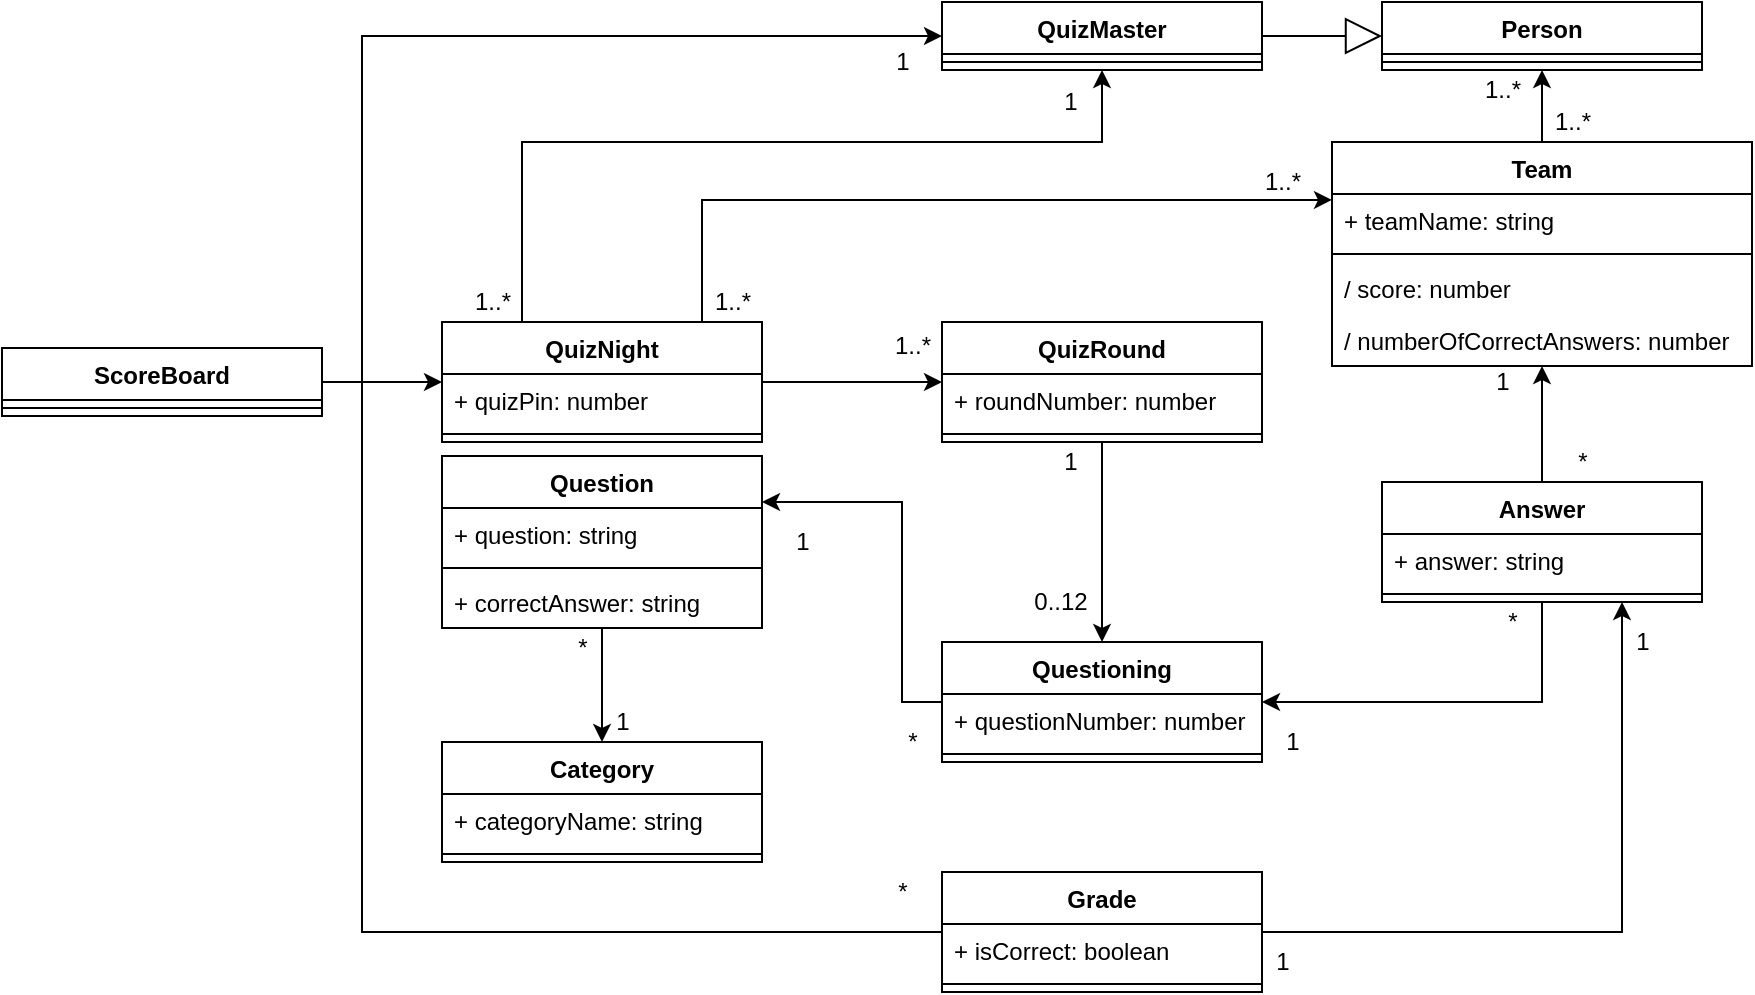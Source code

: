 <mxfile version="13.7.9" type="github">
  <diagram id="r_QWfCS0-fJkpJQczVmZ" name="Page-1">
    <mxGraphModel dx="2249" dy="794" grid="1" gridSize="10" guides="1" tooltips="1" connect="1" arrows="1" fold="1" page="1" pageScale="1" pageWidth="827" pageHeight="1169" math="0" shadow="0">
      <root>
        <mxCell id="0" />
        <mxCell id="1" parent="0" />
        <mxCell id="SeN86KywqC2dADdFLRv4-41" style="edgeStyle=orthogonalEdgeStyle;rounded=0;orthogonalLoop=1;jettySize=auto;html=1;" edge="1" parent="1" source="SeN86KywqC2dADdFLRv4-18" target="SeN86KywqC2dADdFLRv4-21">
          <mxGeometry relative="1" as="geometry" />
        </mxCell>
        <mxCell id="SeN86KywqC2dADdFLRv4-40" style="edgeStyle=orthogonalEdgeStyle;rounded=0;orthogonalLoop=1;jettySize=auto;html=1;entryX=0.5;entryY=1;entryDx=0;entryDy=0;" edge="1" parent="1" source="SeN86KywqC2dADdFLRv4-21" target="SeN86KywqC2dADdFLRv4-24">
          <mxGeometry relative="1" as="geometry" />
        </mxCell>
        <mxCell id="SeN86KywqC2dADdFLRv4-36" style="edgeStyle=orthogonalEdgeStyle;rounded=0;orthogonalLoop=1;jettySize=auto;html=1;" edge="1" parent="1" source="SeN86KywqC2dADdFLRv4-27" target="SeN86KywqC2dADdFLRv4-33">
          <mxGeometry relative="1" as="geometry" />
        </mxCell>
        <mxCell id="SeN86KywqC2dADdFLRv4-39" style="edgeStyle=orthogonalEdgeStyle;rounded=0;orthogonalLoop=1;jettySize=auto;html=1;entryX=0;entryY=0.115;entryDx=0;entryDy=0;entryPerimeter=0;" edge="1" parent="1" source="SeN86KywqC2dADdFLRv4-27" target="SeN86KywqC2dADdFLRv4-22">
          <mxGeometry relative="1" as="geometry">
            <Array as="points">
              <mxPoint x="220" y="189" />
            </Array>
          </mxGeometry>
        </mxCell>
        <mxCell id="SeN86KywqC2dADdFLRv4-58" style="edgeStyle=orthogonalEdgeStyle;rounded=0;orthogonalLoop=1;jettySize=auto;html=1;entryX=0.5;entryY=1;entryDx=0;entryDy=0;" edge="1" parent="1" source="SeN86KywqC2dADdFLRv4-27" target="SeN86KywqC2dADdFLRv4-48">
          <mxGeometry relative="1" as="geometry">
            <Array as="points">
              <mxPoint x="130" y="160" />
              <mxPoint x="420" y="160" />
            </Array>
          </mxGeometry>
        </mxCell>
        <mxCell id="SeN86KywqC2dADdFLRv4-27" value="QuizNight" style="swimlane;fontStyle=1;align=center;verticalAlign=top;childLayout=stackLayout;horizontal=1;startSize=26;horizontalStack=0;resizeParent=1;resizeParentMax=0;resizeLast=0;collapsible=1;marginBottom=0;" vertex="1" parent="1">
          <mxGeometry x="90" y="250" width="160" height="60" as="geometry" />
        </mxCell>
        <mxCell id="SeN86KywqC2dADdFLRv4-28" value="+ quizPin: number" style="text;strokeColor=none;fillColor=none;align=left;verticalAlign=top;spacingLeft=4;spacingRight=4;overflow=hidden;rotatable=0;points=[[0,0.5],[1,0.5]];portConstraint=eastwest;" vertex="1" parent="SeN86KywqC2dADdFLRv4-27">
          <mxGeometry y="26" width="160" height="26" as="geometry" />
        </mxCell>
        <mxCell id="SeN86KywqC2dADdFLRv4-29" value="" style="line;strokeWidth=1;fillColor=none;align=left;verticalAlign=middle;spacingTop=-1;spacingLeft=3;spacingRight=3;rotatable=0;labelPosition=right;points=[];portConstraint=eastwest;" vertex="1" parent="SeN86KywqC2dADdFLRv4-27">
          <mxGeometry y="52" width="160" height="8" as="geometry" />
        </mxCell>
        <mxCell id="SeN86KywqC2dADdFLRv4-37" style="edgeStyle=orthogonalEdgeStyle;rounded=0;orthogonalLoop=1;jettySize=auto;html=1;entryX=0.5;entryY=0;entryDx=0;entryDy=0;" edge="1" parent="1" source="SeN86KywqC2dADdFLRv4-33" target="SeN86KywqC2dADdFLRv4-43">
          <mxGeometry relative="1" as="geometry" />
        </mxCell>
        <mxCell id="SeN86KywqC2dADdFLRv4-33" value="QuizRound" style="swimlane;fontStyle=1;align=center;verticalAlign=top;childLayout=stackLayout;horizontal=1;startSize=26;horizontalStack=0;resizeParent=1;resizeParentMax=0;resizeLast=0;collapsible=1;marginBottom=0;" vertex="1" parent="1">
          <mxGeometry x="340" y="250" width="160" height="60" as="geometry" />
        </mxCell>
        <mxCell id="SeN86KywqC2dADdFLRv4-34" value="+ roundNumber: number" style="text;strokeColor=none;fillColor=none;align=left;verticalAlign=top;spacingLeft=4;spacingRight=4;overflow=hidden;rotatable=0;points=[[0,0.5],[1,0.5]];portConstraint=eastwest;" vertex="1" parent="SeN86KywqC2dADdFLRv4-33">
          <mxGeometry y="26" width="160" height="26" as="geometry" />
        </mxCell>
        <mxCell id="SeN86KywqC2dADdFLRv4-35" value="" style="line;strokeWidth=1;fillColor=none;align=left;verticalAlign=middle;spacingTop=-1;spacingLeft=3;spacingRight=3;rotatable=0;labelPosition=right;points=[];portConstraint=eastwest;" vertex="1" parent="SeN86KywqC2dADdFLRv4-33">
          <mxGeometry y="52" width="160" height="8" as="geometry" />
        </mxCell>
        <mxCell id="SeN86KywqC2dADdFLRv4-42" style="edgeStyle=orthogonalEdgeStyle;rounded=0;orthogonalLoop=1;jettySize=auto;html=1;" edge="1" parent="1" source="SeN86KywqC2dADdFLRv4-18" target="SeN86KywqC2dADdFLRv4-43">
          <mxGeometry relative="1" as="geometry">
            <mxPoint x="503.04" y="440.992" as="targetPoint" />
            <Array as="points">
              <mxPoint x="640" y="440" />
            </Array>
          </mxGeometry>
        </mxCell>
        <mxCell id="SeN86KywqC2dADdFLRv4-18" value="Answer" style="swimlane;fontStyle=1;align=center;verticalAlign=top;childLayout=stackLayout;horizontal=1;startSize=26;horizontalStack=0;resizeParent=1;resizeParentMax=0;resizeLast=0;collapsible=1;marginBottom=0;" vertex="1" parent="1">
          <mxGeometry x="560" y="330" width="160" height="60" as="geometry" />
        </mxCell>
        <mxCell id="SeN86KywqC2dADdFLRv4-19" value="+ answer: string" style="text;strokeColor=none;fillColor=none;align=left;verticalAlign=top;spacingLeft=4;spacingRight=4;overflow=hidden;rotatable=0;points=[[0,0.5],[1,0.5]];portConstraint=eastwest;" vertex="1" parent="SeN86KywqC2dADdFLRv4-18">
          <mxGeometry y="26" width="160" height="26" as="geometry" />
        </mxCell>
        <mxCell id="SeN86KywqC2dADdFLRv4-20" value="" style="line;strokeWidth=1;fillColor=none;align=left;verticalAlign=middle;spacingTop=-1;spacingLeft=3;spacingRight=3;rotatable=0;labelPosition=right;points=[];portConstraint=eastwest;" vertex="1" parent="SeN86KywqC2dADdFLRv4-18">
          <mxGeometry y="52" width="160" height="8" as="geometry" />
        </mxCell>
        <mxCell id="SeN86KywqC2dADdFLRv4-46" style="edgeStyle=orthogonalEdgeStyle;rounded=0;orthogonalLoop=1;jettySize=auto;html=1;" edge="1" parent="1" source="SeN86KywqC2dADdFLRv4-43" target="SeN86KywqC2dADdFLRv4-14">
          <mxGeometry relative="1" as="geometry">
            <Array as="points">
              <mxPoint x="320" y="440" />
              <mxPoint x="320" y="340" />
            </Array>
          </mxGeometry>
        </mxCell>
        <mxCell id="SeN86KywqC2dADdFLRv4-43" value="Questioning" style="swimlane;fontStyle=1;align=center;verticalAlign=top;childLayout=stackLayout;horizontal=1;startSize=26;horizontalStack=0;resizeParent=1;resizeParentMax=0;resizeLast=0;collapsible=1;marginBottom=0;" vertex="1" parent="1">
          <mxGeometry x="340" y="410" width="160" height="60" as="geometry" />
        </mxCell>
        <mxCell id="SeN86KywqC2dADdFLRv4-54" value="+ questionNumber: number" style="text;strokeColor=none;fillColor=none;align=left;verticalAlign=top;spacingLeft=4;spacingRight=4;overflow=hidden;rotatable=0;points=[[0,0.5],[1,0.5]];portConstraint=eastwest;" vertex="1" parent="SeN86KywqC2dADdFLRv4-43">
          <mxGeometry y="26" width="160" height="26" as="geometry" />
        </mxCell>
        <mxCell id="SeN86KywqC2dADdFLRv4-45" value="" style="line;strokeWidth=1;fillColor=none;align=left;verticalAlign=middle;spacingTop=-1;spacingLeft=3;spacingRight=3;rotatable=0;labelPosition=right;points=[];portConstraint=eastwest;" vertex="1" parent="SeN86KywqC2dADdFLRv4-43">
          <mxGeometry y="52" width="160" height="8" as="geometry" />
        </mxCell>
        <mxCell id="SeN86KywqC2dADdFLRv4-51" style="edgeStyle=orthogonalEdgeStyle;rounded=0;orthogonalLoop=1;jettySize=auto;html=1;" edge="1" parent="1" source="SeN86KywqC2dADdFLRv4-30" target="SeN86KywqC2dADdFLRv4-48">
          <mxGeometry relative="1" as="geometry">
            <Array as="points">
              <mxPoint x="50" y="555" />
              <mxPoint x="50" y="107" />
            </Array>
          </mxGeometry>
        </mxCell>
        <mxCell id="SeN86KywqC2dADdFLRv4-68" style="edgeStyle=orthogonalEdgeStyle;rounded=0;orthogonalLoop=1;jettySize=auto;html=1;entryX=0.75;entryY=1;entryDx=0;entryDy=0;" edge="1" parent="1" source="SeN86KywqC2dADdFLRv4-30" target="SeN86KywqC2dADdFLRv4-18">
          <mxGeometry relative="1" as="geometry" />
        </mxCell>
        <mxCell id="SeN86KywqC2dADdFLRv4-30" value="Grade" style="swimlane;fontStyle=1;align=center;verticalAlign=top;childLayout=stackLayout;horizontal=1;startSize=26;horizontalStack=0;resizeParent=1;resizeParentMax=0;resizeLast=0;collapsible=1;marginBottom=0;" vertex="1" parent="1">
          <mxGeometry x="340" y="525" width="160" height="60" as="geometry" />
        </mxCell>
        <mxCell id="SeN86KywqC2dADdFLRv4-31" value="+ isCorrect: boolean" style="text;strokeColor=none;fillColor=none;align=left;verticalAlign=top;spacingLeft=4;spacingRight=4;overflow=hidden;rotatable=0;points=[[0,0.5],[1,0.5]];portConstraint=eastwest;" vertex="1" parent="SeN86KywqC2dADdFLRv4-30">
          <mxGeometry y="26" width="160" height="26" as="geometry" />
        </mxCell>
        <mxCell id="SeN86KywqC2dADdFLRv4-32" value="" style="line;strokeWidth=1;fillColor=none;align=left;verticalAlign=middle;spacingTop=-1;spacingLeft=3;spacingRight=3;rotatable=0;labelPosition=right;points=[];portConstraint=eastwest;" vertex="1" parent="SeN86KywqC2dADdFLRv4-30">
          <mxGeometry y="52" width="160" height="8" as="geometry" />
        </mxCell>
        <mxCell id="SeN86KywqC2dADdFLRv4-52" value="" style="endArrow=block;endSize=16;endFill=0;html=1;" edge="1" parent="1" source="SeN86KywqC2dADdFLRv4-48" target="SeN86KywqC2dADdFLRv4-24">
          <mxGeometry width="160" relative="1" as="geometry">
            <mxPoint x="370" y="100" as="sourcePoint" />
            <mxPoint x="530" y="100" as="targetPoint" />
          </mxGeometry>
        </mxCell>
        <mxCell id="SeN86KywqC2dADdFLRv4-24" value="Person" style="swimlane;fontStyle=1;align=center;verticalAlign=top;childLayout=stackLayout;horizontal=1;startSize=26;horizontalStack=0;resizeParent=1;resizeParentMax=0;resizeLast=0;collapsible=1;marginBottom=0;" vertex="1" parent="1">
          <mxGeometry x="560" y="90" width="160" height="34" as="geometry" />
        </mxCell>
        <mxCell id="SeN86KywqC2dADdFLRv4-26" value="" style="line;strokeWidth=1;fillColor=none;align=left;verticalAlign=middle;spacingTop=-1;spacingLeft=3;spacingRight=3;rotatable=0;labelPosition=right;points=[];portConstraint=eastwest;" vertex="1" parent="SeN86KywqC2dADdFLRv4-24">
          <mxGeometry y="26" width="160" height="8" as="geometry" />
        </mxCell>
        <mxCell id="SeN86KywqC2dADdFLRv4-48" value="QuizMaster" style="swimlane;fontStyle=1;align=center;verticalAlign=top;childLayout=stackLayout;horizontal=1;startSize=26;horizontalStack=0;resizeParent=1;resizeParentMax=0;resizeLast=0;collapsible=1;marginBottom=0;" vertex="1" parent="1">
          <mxGeometry x="340" y="90" width="160" height="34" as="geometry" />
        </mxCell>
        <mxCell id="SeN86KywqC2dADdFLRv4-50" value="" style="line;strokeWidth=1;fillColor=none;align=left;verticalAlign=middle;spacingTop=-1;spacingLeft=3;spacingRight=3;rotatable=0;labelPosition=right;points=[];portConstraint=eastwest;" vertex="1" parent="SeN86KywqC2dADdFLRv4-48">
          <mxGeometry y="26" width="160" height="8" as="geometry" />
        </mxCell>
        <mxCell id="SeN86KywqC2dADdFLRv4-21" value="Team" style="swimlane;fontStyle=1;align=center;verticalAlign=top;childLayout=stackLayout;horizontal=1;startSize=26;horizontalStack=0;resizeParent=1;resizeParentMax=0;resizeLast=0;collapsible=1;marginBottom=0;" vertex="1" parent="1">
          <mxGeometry x="535" y="160" width="210" height="112" as="geometry" />
        </mxCell>
        <mxCell id="SeN86KywqC2dADdFLRv4-22" value="+ teamName: string" style="text;strokeColor=none;fillColor=none;align=left;verticalAlign=top;spacingLeft=4;spacingRight=4;overflow=hidden;rotatable=0;points=[[0,0.5],[1,0.5]];portConstraint=eastwest;" vertex="1" parent="SeN86KywqC2dADdFLRv4-21">
          <mxGeometry y="26" width="210" height="26" as="geometry" />
        </mxCell>
        <mxCell id="SeN86KywqC2dADdFLRv4-23" value="" style="line;strokeWidth=1;fillColor=none;align=left;verticalAlign=middle;spacingTop=-1;spacingLeft=3;spacingRight=3;rotatable=0;labelPosition=right;points=[];portConstraint=eastwest;" vertex="1" parent="SeN86KywqC2dADdFLRv4-21">
          <mxGeometry y="52" width="210" height="8" as="geometry" />
        </mxCell>
        <mxCell id="SeN86KywqC2dADdFLRv4-55" value="/ score: number" style="text;strokeColor=none;fillColor=none;align=left;verticalAlign=top;spacingLeft=4;spacingRight=4;overflow=hidden;rotatable=0;points=[[0,0.5],[1,0.5]];portConstraint=eastwest;" vertex="1" parent="SeN86KywqC2dADdFLRv4-21">
          <mxGeometry y="60" width="210" height="26" as="geometry" />
        </mxCell>
        <mxCell id="SeN86KywqC2dADdFLRv4-57" value="/ numberOfCorrectAnswers: number" style="text;strokeColor=none;fillColor=none;align=left;verticalAlign=top;spacingLeft=4;spacingRight=4;overflow=hidden;rotatable=0;points=[[0,0.5],[1,0.5]];portConstraint=eastwest;" vertex="1" parent="SeN86KywqC2dADdFLRv4-21">
          <mxGeometry y="86" width="210" height="26" as="geometry" />
        </mxCell>
        <mxCell id="SeN86KywqC2dADdFLRv4-59" value="1..*" style="text;html=1;align=center;verticalAlign=middle;resizable=0;points=[];autosize=1;" vertex="1" parent="1">
          <mxGeometry x="495" y="170" width="30" height="20" as="geometry" />
        </mxCell>
        <mxCell id="SeN86KywqC2dADdFLRv4-60" value="1" style="text;html=1;align=center;verticalAlign=middle;resizable=0;points=[];autosize=1;" vertex="1" parent="1">
          <mxGeometry x="394" y="130" width="20" height="20" as="geometry" />
        </mxCell>
        <mxCell id="SeN86KywqC2dADdFLRv4-61" value="1..*" style="text;html=1;align=center;verticalAlign=middle;resizable=0;points=[];autosize=1;" vertex="1" parent="1">
          <mxGeometry x="605" y="124" width="30" height="20" as="geometry" />
        </mxCell>
        <mxCell id="SeN86KywqC2dADdFLRv4-62" value="1..*" style="text;html=1;align=center;verticalAlign=middle;resizable=0;points=[];autosize=1;" vertex="1" parent="1">
          <mxGeometry x="310" y="252" width="30" height="20" as="geometry" />
        </mxCell>
        <mxCell id="SeN86KywqC2dADdFLRv4-63" value="0..12" style="text;html=1;align=center;verticalAlign=middle;resizable=0;points=[];autosize=1;" vertex="1" parent="1">
          <mxGeometry x="379" y="380" width="40" height="20" as="geometry" />
        </mxCell>
        <mxCell id="SeN86KywqC2dADdFLRv4-65" value="1" style="text;html=1;align=center;verticalAlign=middle;resizable=0;points=[];autosize=1;" vertex="1" parent="1">
          <mxGeometry x="505" y="450" width="20" height="20" as="geometry" />
        </mxCell>
        <mxCell id="SeN86KywqC2dADdFLRv4-66" value="1" style="text;html=1;align=center;verticalAlign=middle;resizable=0;points=[];autosize=1;" vertex="1" parent="1">
          <mxGeometry x="260" y="350" width="20" height="20" as="geometry" />
        </mxCell>
        <mxCell id="SeN86KywqC2dADdFLRv4-69" value="1" style="text;html=1;align=center;verticalAlign=middle;resizable=0;points=[];autosize=1;" vertex="1" parent="1">
          <mxGeometry x="680" y="400" width="20" height="20" as="geometry" />
        </mxCell>
        <mxCell id="SeN86KywqC2dADdFLRv4-70" value="1" style="text;html=1;align=center;verticalAlign=middle;resizable=0;points=[];autosize=1;" vertex="1" parent="1">
          <mxGeometry x="500" y="560" width="20" height="20" as="geometry" />
        </mxCell>
        <mxCell id="SeN86KywqC2dADdFLRv4-71" value="1" style="text;html=1;align=center;verticalAlign=middle;resizable=0;points=[];autosize=1;" vertex="1" parent="1">
          <mxGeometry x="310" y="110" width="20" height="20" as="geometry" />
        </mxCell>
        <mxCell id="SeN86KywqC2dADdFLRv4-72" value="*" style="text;html=1;align=center;verticalAlign=middle;resizable=0;points=[];autosize=1;" vertex="1" parent="1">
          <mxGeometry x="310" y="525" width="20" height="20" as="geometry" />
        </mxCell>
        <mxCell id="SeN86KywqC2dADdFLRv4-73" value="*" style="text;html=1;align=center;verticalAlign=middle;resizable=0;points=[];autosize=1;" vertex="1" parent="1">
          <mxGeometry x="315" y="450" width="20" height="20" as="geometry" />
        </mxCell>
        <mxCell id="SeN86KywqC2dADdFLRv4-79" style="edgeStyle=orthogonalEdgeStyle;rounded=0;orthogonalLoop=1;jettySize=auto;html=1;" edge="1" parent="1" source="SeN86KywqC2dADdFLRv4-14" target="SeN86KywqC2dADdFLRv4-75">
          <mxGeometry relative="1" as="geometry" />
        </mxCell>
        <mxCell id="SeN86KywqC2dADdFLRv4-14" value="Question" style="swimlane;fontStyle=1;align=center;verticalAlign=top;childLayout=stackLayout;horizontal=1;startSize=26;horizontalStack=0;resizeParent=1;resizeParentMax=0;resizeLast=0;collapsible=1;marginBottom=0;" vertex="1" parent="1">
          <mxGeometry x="90" y="317" width="160" height="86" as="geometry" />
        </mxCell>
        <mxCell id="SeN86KywqC2dADdFLRv4-15" value="+ question: string" style="text;strokeColor=none;fillColor=none;align=left;verticalAlign=top;spacingLeft=4;spacingRight=4;overflow=hidden;rotatable=0;points=[[0,0.5],[1,0.5]];portConstraint=eastwest;" vertex="1" parent="SeN86KywqC2dADdFLRv4-14">
          <mxGeometry y="26" width="160" height="26" as="geometry" />
        </mxCell>
        <mxCell id="SeN86KywqC2dADdFLRv4-16" value="" style="line;strokeWidth=1;fillColor=none;align=left;verticalAlign=middle;spacingTop=-1;spacingLeft=3;spacingRight=3;rotatable=0;labelPosition=right;points=[];portConstraint=eastwest;" vertex="1" parent="SeN86KywqC2dADdFLRv4-14">
          <mxGeometry y="52" width="160" height="8" as="geometry" />
        </mxCell>
        <mxCell id="SeN86KywqC2dADdFLRv4-53" value="+ correctAnswer: string" style="text;strokeColor=none;fillColor=none;align=left;verticalAlign=top;spacingLeft=4;spacingRight=4;overflow=hidden;rotatable=0;points=[[0,0.5],[1,0.5]];portConstraint=eastwest;" vertex="1" parent="SeN86KywqC2dADdFLRv4-14">
          <mxGeometry y="60" width="160" height="26" as="geometry" />
        </mxCell>
        <mxCell id="SeN86KywqC2dADdFLRv4-75" value="Category" style="swimlane;fontStyle=1;align=center;verticalAlign=top;childLayout=stackLayout;horizontal=1;startSize=26;horizontalStack=0;resizeParent=1;resizeParentMax=0;resizeLast=0;collapsible=1;marginBottom=0;" vertex="1" parent="1">
          <mxGeometry x="90" y="460" width="160" height="60" as="geometry" />
        </mxCell>
        <mxCell id="SeN86KywqC2dADdFLRv4-76" value="+ categoryName: string" style="text;strokeColor=none;fillColor=none;align=left;verticalAlign=top;spacingLeft=4;spacingRight=4;overflow=hidden;rotatable=0;points=[[0,0.5],[1,0.5]];portConstraint=eastwest;" vertex="1" parent="SeN86KywqC2dADdFLRv4-75">
          <mxGeometry y="26" width="160" height="26" as="geometry" />
        </mxCell>
        <mxCell id="SeN86KywqC2dADdFLRv4-77" value="" style="line;strokeWidth=1;fillColor=none;align=left;verticalAlign=middle;spacingTop=-1;spacingLeft=3;spacingRight=3;rotatable=0;labelPosition=right;points=[];portConstraint=eastwest;" vertex="1" parent="SeN86KywqC2dADdFLRv4-75">
          <mxGeometry y="52" width="160" height="8" as="geometry" />
        </mxCell>
        <mxCell id="SeN86KywqC2dADdFLRv4-80" value="1" style="text;html=1;align=center;verticalAlign=middle;resizable=0;points=[];autosize=1;" vertex="1" parent="1">
          <mxGeometry x="170" y="440" width="20" height="20" as="geometry" />
        </mxCell>
        <mxCell id="SeN86KywqC2dADdFLRv4-81" value="*" style="text;html=1;align=center;verticalAlign=middle;resizable=0;points=[];autosize=1;" vertex="1" parent="1">
          <mxGeometry x="150" y="403" width="20" height="20" as="geometry" />
        </mxCell>
        <mxCell id="SeN86KywqC2dADdFLRv4-82" value="1..*" style="text;html=1;align=center;verticalAlign=middle;resizable=0;points=[];autosize=1;" vertex="1" parent="1">
          <mxGeometry x="220" y="230" width="30" height="20" as="geometry" />
        </mxCell>
        <mxCell id="SeN86KywqC2dADdFLRv4-83" value="1..*" style="text;html=1;align=center;verticalAlign=middle;resizable=0;points=[];autosize=1;" vertex="1" parent="1">
          <mxGeometry x="100" y="230" width="30" height="20" as="geometry" />
        </mxCell>
        <mxCell id="SeN86KywqC2dADdFLRv4-84" value="*" style="text;html=1;align=center;verticalAlign=middle;resizable=0;points=[];autosize=1;" vertex="1" parent="1">
          <mxGeometry x="615" y="390" width="20" height="20" as="geometry" />
        </mxCell>
        <mxCell id="SeN86KywqC2dADdFLRv4-85" value="1" style="text;html=1;align=center;verticalAlign=middle;resizable=0;points=[];autosize=1;" vertex="1" parent="1">
          <mxGeometry x="610" y="270" width="20" height="20" as="geometry" />
        </mxCell>
        <mxCell id="SeN86KywqC2dADdFLRv4-86" value="*" style="text;html=1;align=center;verticalAlign=middle;resizable=0;points=[];autosize=1;" vertex="1" parent="1">
          <mxGeometry x="650" y="310" width="20" height="20" as="geometry" />
        </mxCell>
        <mxCell id="SeN86KywqC2dADdFLRv4-88" value="1..*" style="text;html=1;align=center;verticalAlign=middle;resizable=0;points=[];autosize=1;" vertex="1" parent="1">
          <mxGeometry x="640" y="140" width="30" height="20" as="geometry" />
        </mxCell>
        <mxCell id="SeN86KywqC2dADdFLRv4-89" value="1" style="text;html=1;align=center;verticalAlign=middle;resizable=0;points=[];autosize=1;" vertex="1" parent="1">
          <mxGeometry x="394" y="310" width="20" height="20" as="geometry" />
        </mxCell>
        <mxCell id="SeN86KywqC2dADdFLRv4-93" style="edgeStyle=orthogonalEdgeStyle;rounded=0;orthogonalLoop=1;jettySize=auto;html=1;" edge="1" parent="1" source="SeN86KywqC2dADdFLRv4-90" target="SeN86KywqC2dADdFLRv4-27">
          <mxGeometry relative="1" as="geometry" />
        </mxCell>
        <mxCell id="SeN86KywqC2dADdFLRv4-90" value="ScoreBoard" style="swimlane;fontStyle=1;align=center;verticalAlign=top;childLayout=stackLayout;horizontal=1;startSize=26;horizontalStack=0;resizeParent=1;resizeParentMax=0;resizeLast=0;collapsible=1;marginBottom=0;" vertex="1" parent="1">
          <mxGeometry x="-130" y="263" width="160" height="34" as="geometry" />
        </mxCell>
        <mxCell id="SeN86KywqC2dADdFLRv4-92" value="" style="line;strokeWidth=1;fillColor=none;align=left;verticalAlign=middle;spacingTop=-1;spacingLeft=3;spacingRight=3;rotatable=0;labelPosition=right;points=[];portConstraint=eastwest;" vertex="1" parent="SeN86KywqC2dADdFLRv4-90">
          <mxGeometry y="26" width="160" height="8" as="geometry" />
        </mxCell>
      </root>
    </mxGraphModel>
  </diagram>
</mxfile>
